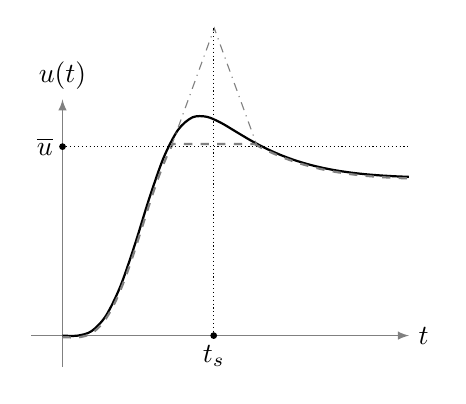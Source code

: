 ﻿\begin{tikzpicture} [scale=2]

% Assi
	\draw[-latex, gray] (-0.2, 0) -- (2.2, 0) node[right, black] {$t$};
	\draw[-latex, gray] (0, -0.2) -- (0, 1.5) node[above, black] {$u(t)$};

% Funzione comando
	\draw[scale=1, domain=0:2.2, smooth, variable=\x, thick] 
		plot ({\x},{1-2*exp(-5*\x*\x*\x)+exp(-\x*\x)});

% Funzione saturazione
	\draw[scale=1, domain=0:0.7, smooth, variable=\x, thick, gray, dashed]
		plot ({\x},{0.99-2*exp(-4.8*\x*\x*\x)+exp(-\x*\x)})
		-- ++ (0.52, 0);
	\draw[scale=1, domain=1.22:2.2, smooth, variable=\x, thick, gray, dashed]
		plot ({\x},{0.99-2*exp(-4.8*\x*\x*\x)+exp(-\x*\x)});

	\draw[gray, dashdotted] (0.69, 1.2) -- ++ (70:0.8) -- ++ (-70:0.8);

% Valore di saturazione
	\draw[densely dotted] (0, 1.2) -- (2.2, 1.2);
	\filldraw (0, 1.2) circle (0.5pt)
		node[left] (Yi) {$\overline{u}$};

% Istante cambio segno errore inseguimento
	\draw[densely dotted] (0.96, 1.95) -- ++ (0, -1.95);
	\filldraw (0.96, 0) circle (0.5pt)
		node[below] (Yi) {$t_s$};

\end{tikzpicture}